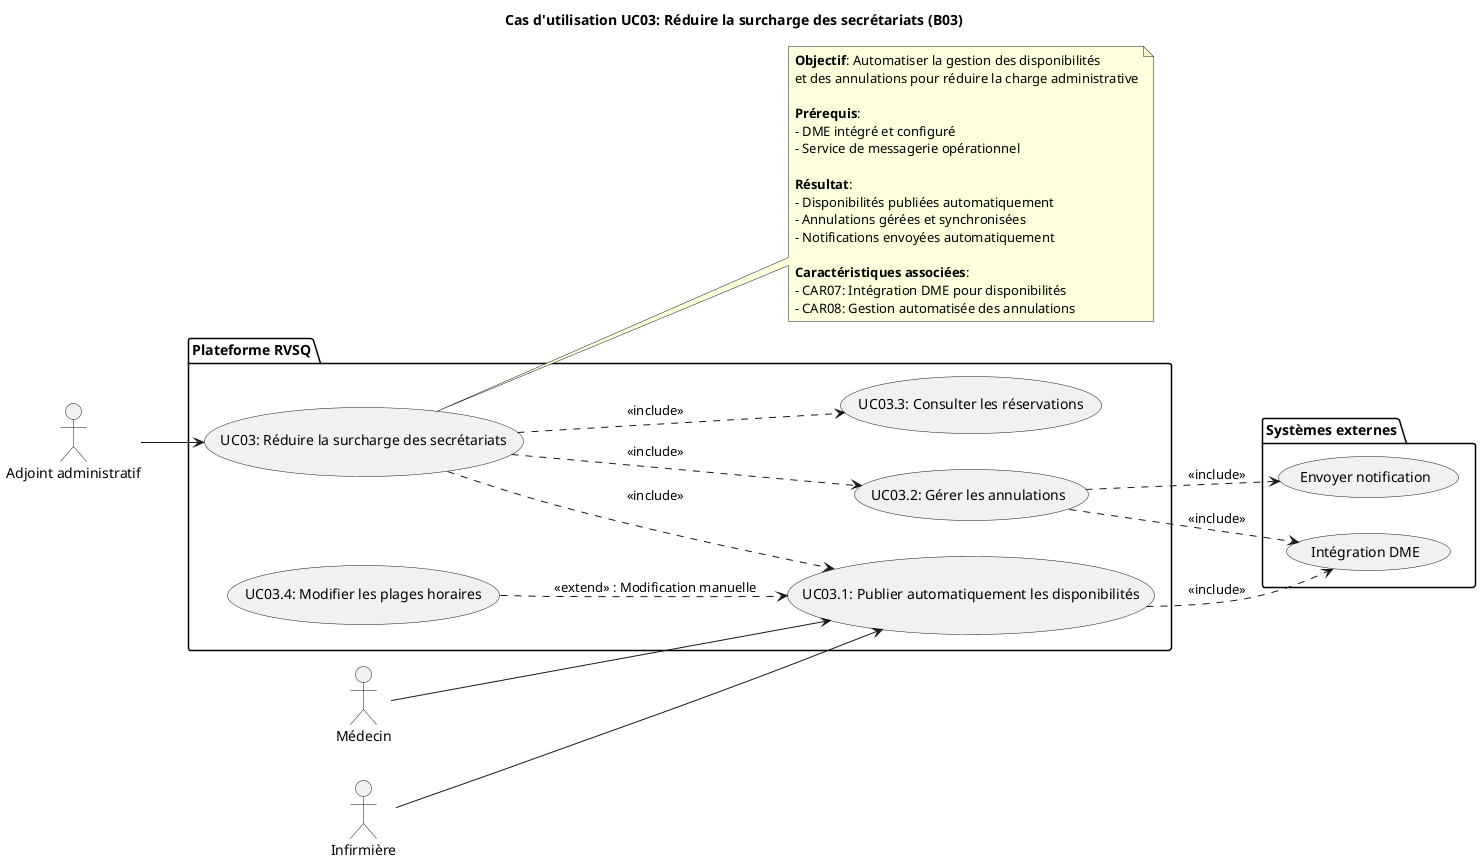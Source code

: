 @startuml UC03_Reduire_Surcharge
!define RECTANGLE class

title Cas d'utilisation UC03: Réduire la surcharge des secrétariats (B03)

left to right direction

actor "Adjoint administratif" as adjoint
actor "Médecin" as medecin
actor "Infirmière" as infirmier

package "Plateforme RVSQ" {
  usecase "UC03: Réduire la surcharge des secrétariats" as UC03
  usecase "UC03.1: Publier automatiquement les disponibilités" as UC03_1
  usecase "UC03.2: Gérer les annulations" as UC03_2
  usecase "UC03.3: Consulter les réservations" as UC03_3
  usecase "UC03.4: Modifier les plages horaires" as UC03_4
}

package "Systèmes externes" {
  usecase "Intégration DME" as dme
  usecase "Envoyer notification" as notif
}

' Relations principales
adjoint --> UC03
medecin --> UC03_1
infirmier --> UC03_1

' Décomposition du cas principal
UC03 ..> UC03_1 : <<include>>
UC03 ..> UC03_2 : <<include>>
UC03 ..> UC03_3 : <<include>>

' Relations avec systèmes externes
UC03_1 ..> dme : <<include>>
UC03_2 ..> dme : <<include>>
UC03_2 ..> notif : <<include>>

' Extensions
UC03_4 ..> UC03_1 : <<extend>> : Modification manuelle

note right of UC03
  **Objectif**: Automatiser la gestion des disponibilités
  et des annulations pour réduire la charge administrative
  
  **Prérequis**: 
  - DME intégré et configuré
  - Service de messagerie opérationnel
  
  **Résultat**: 
  - Disponibilités publiées automatiquement
  - Annulations gérées et synchronisées
  - Notifications envoyées automatiquement
  
  **Caractéristiques associées**:
  - CAR07: Intégration DME pour disponibilités
  - CAR08: Gestion automatisée des annulations
end note

@enduml
